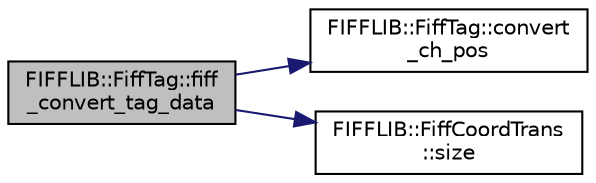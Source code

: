 digraph "FIFFLIB::FiffTag::fiff_convert_tag_data"
{
  edge [fontname="Helvetica",fontsize="10",labelfontname="Helvetica",labelfontsize="10"];
  node [fontname="Helvetica",fontsize="10",shape=record];
  rankdir="LR";
  Node1 [label="FIFFLIB::FiffTag::fiff\l_convert_tag_data",height=0.2,width=0.4,color="black", fillcolor="grey75", style="filled" fontcolor="black"];
  Node1 -> Node2 [color="midnightblue",fontsize="10",style="solid",fontname="Helvetica"];
  Node2 [label="FIFFLIB::FiffTag::convert\l_ch_pos",height=0.2,width=0.4,color="black", fillcolor="white", style="filled",URL="$class_f_i_f_f_l_i_b_1_1_fiff_tag.html#aef0eabea76b7358119cbec42d2bddc83"];
  Node1 -> Node3 [color="midnightblue",fontsize="10",style="solid",fontname="Helvetica"];
  Node3 [label="FIFFLIB::FiffCoordTrans\l::size",height=0.2,width=0.4,color="black", fillcolor="white", style="filled",URL="$class_f_i_f_f_l_i_b_1_1_fiff_coord_trans.html#a7312b478ea86b28e283b7e02cd5e579d"];
}
